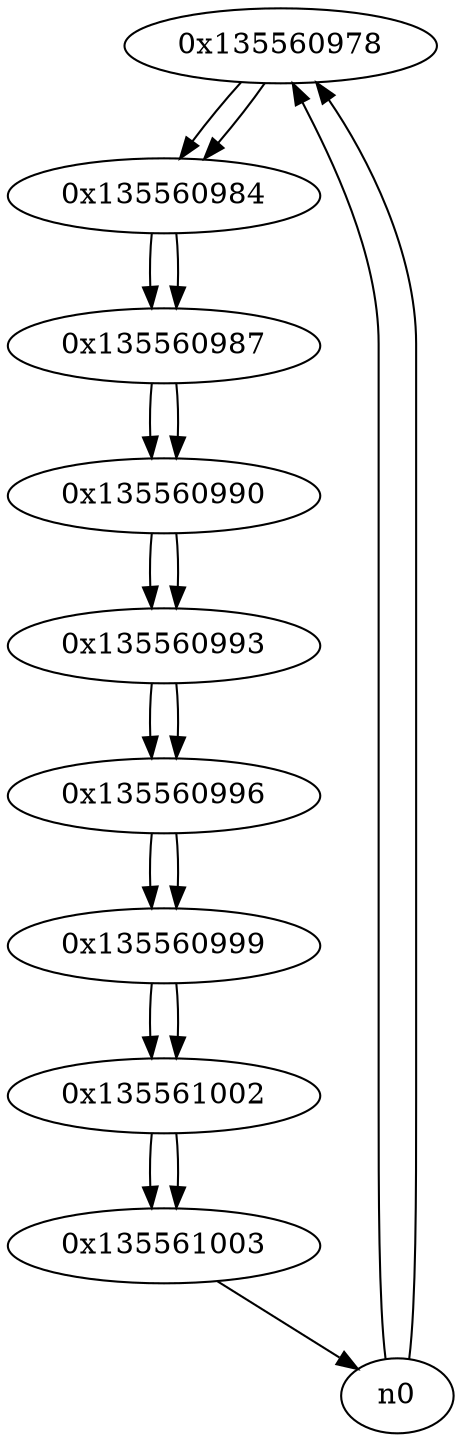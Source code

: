 digraph G{
/* nodes */
  n1 [label="0x135560978"]
  n2 [label="0x135560984"]
  n3 [label="0x135560987"]
  n4 [label="0x135560990"]
  n5 [label="0x135560993"]
  n6 [label="0x135560996"]
  n7 [label="0x135560999"]
  n8 [label="0x135561002"]
  n9 [label="0x135561003"]
/* edges */
n1 -> n2;
n0 -> n1;
n0 -> n1;
n2 -> n3;
n1 -> n2;
n3 -> n4;
n2 -> n3;
n4 -> n5;
n3 -> n4;
n5 -> n6;
n4 -> n5;
n6 -> n7;
n5 -> n6;
n7 -> n8;
n6 -> n7;
n8 -> n9;
n7 -> n8;
n9 -> n0;
n8 -> n9;
}
